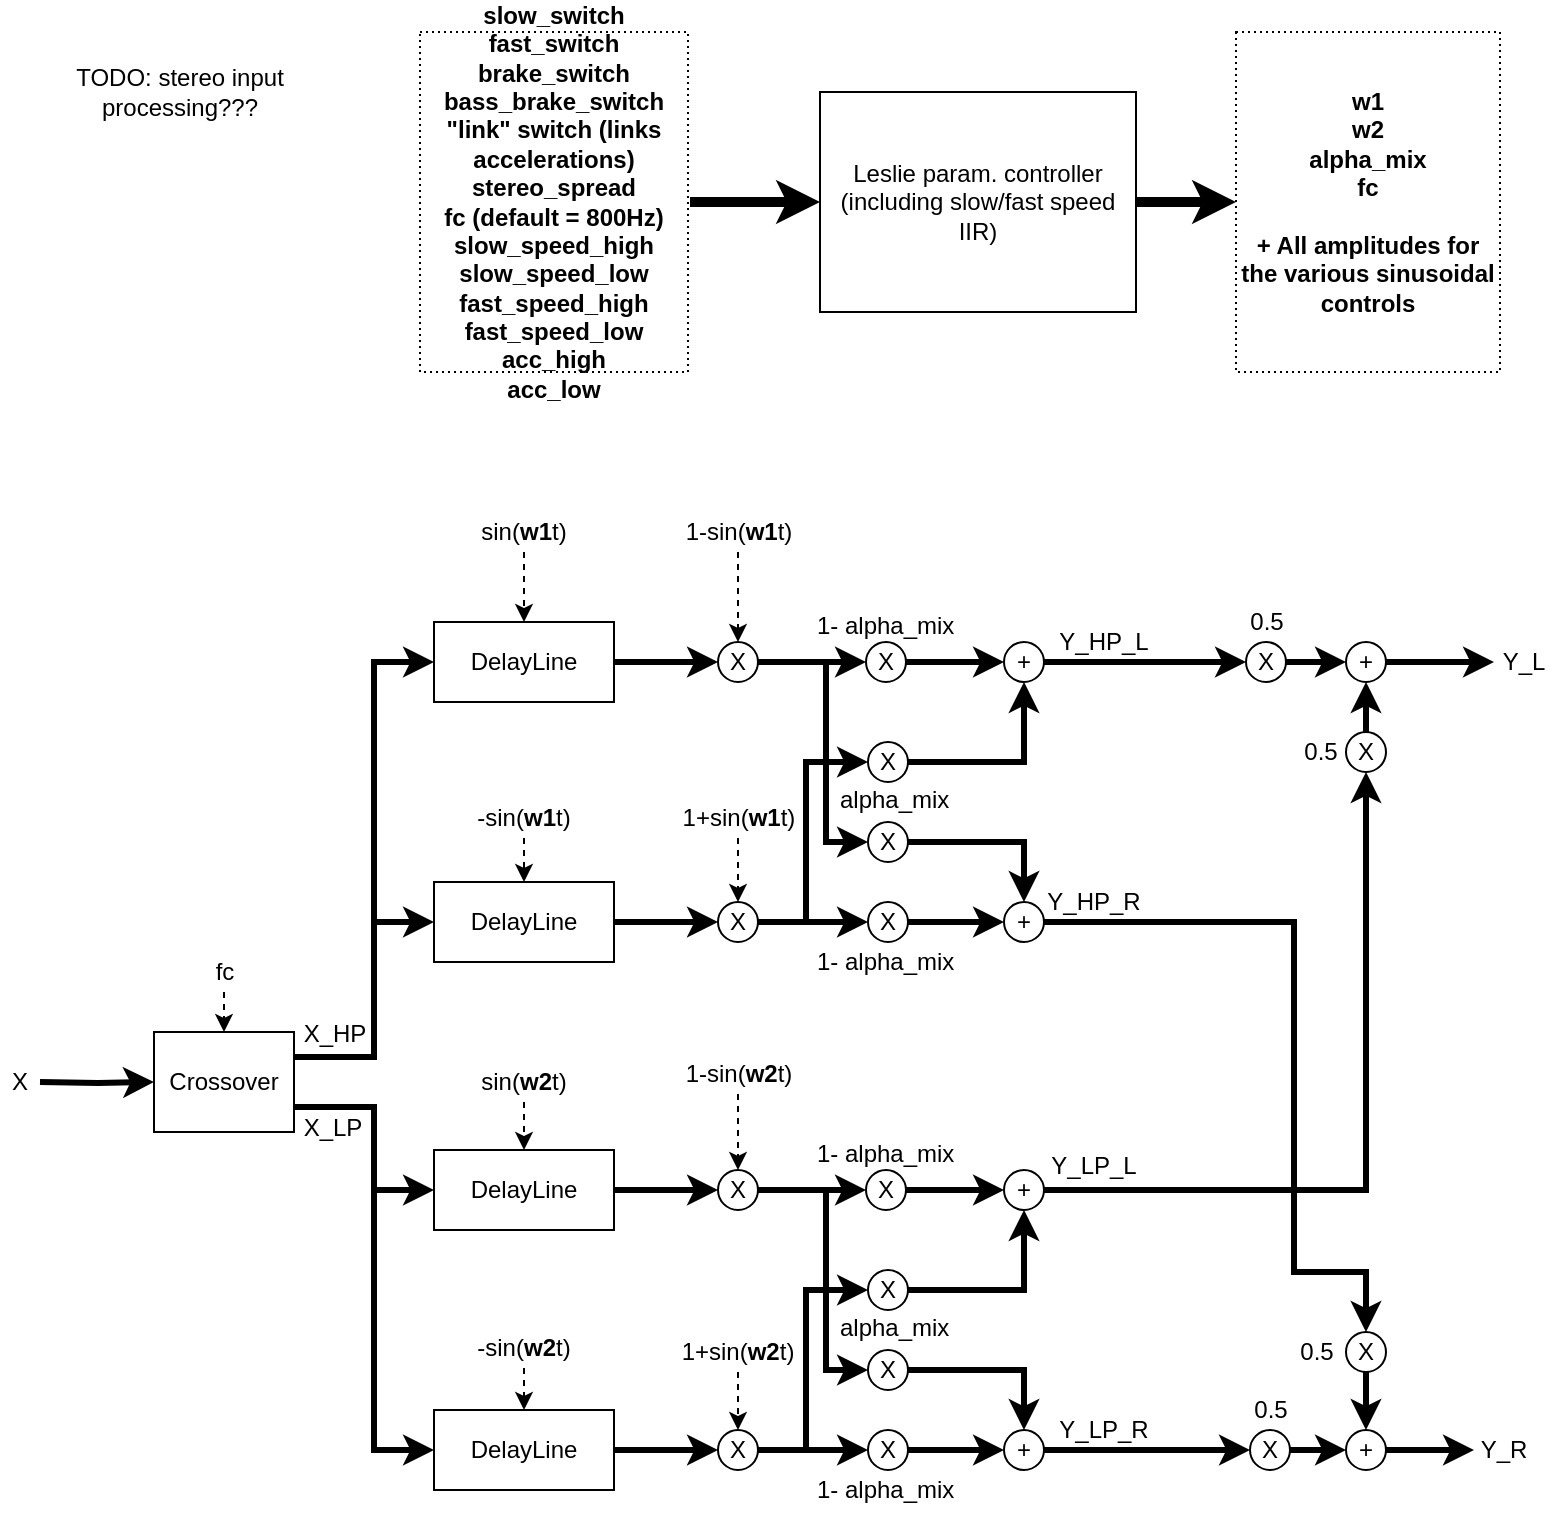 <mxfile version="13.0.7" type="device"><diagram id="2zSKkl_WBDVp07hG3CrG" name="Page-1"><mxGraphModel dx="530" dy="1716" grid="1" gridSize="10" guides="1" tooltips="1" connect="1" arrows="1" fold="1" page="1" pageScale="1" pageWidth="850" pageHeight="1100" math="0" shadow="0"><root><mxCell id="0"/><mxCell id="1" parent="0"/><mxCell id="Ck8v08H0bbpc_d7FTywQ-25" style="edgeStyle=orthogonalEdgeStyle;rounded=0;orthogonalLoop=1;jettySize=auto;html=1;exitX=1;exitY=0.5;exitDx=0;exitDy=0;startSize=2;strokeWidth=3;entryX=0.5;entryY=1;entryDx=0;entryDy=0;" parent="1" source="Ck8v08H0bbpc_d7FTywQ-4" target="Ck8v08H0bbpc_d7FTywQ-50" edge="1"><mxGeometry relative="1" as="geometry"><mxPoint x="423" y="315" as="targetPoint"/><Array as="points"><mxPoint x="413" y="325"/><mxPoint x="413" y="325"/></Array></mxGeometry></mxCell><mxCell id="Ck8v08H0bbpc_d7FTywQ-40" style="edgeStyle=orthogonalEdgeStyle;rounded=0;orthogonalLoop=1;jettySize=auto;html=1;exitX=1;exitY=0.5;exitDx=0;exitDy=0;entryX=0;entryY=0.5;entryDx=0;entryDy=0;startSize=2;strokeWidth=3;" parent="1" source="Ck8v08H0bbpc_d7FTywQ-4" target="Ck8v08H0bbpc_d7FTywQ-28" edge="1"><mxGeometry relative="1" as="geometry"><Array as="points"><mxPoint x="413" y="325"/><mxPoint x="413" y="415"/></Array></mxGeometry></mxCell><mxCell id="Ck8v08H0bbpc_d7FTywQ-4" value="X" style="ellipse;whiteSpace=wrap;html=1;aspect=fixed;" parent="1" vertex="1"><mxGeometry x="359" y="315" width="20" height="20" as="geometry"/></mxCell><mxCell id="Ck8v08H0bbpc_d7FTywQ-1" value="TODO: stereo input processing???" style="text;html=1;strokeColor=none;fillColor=none;align=center;verticalAlign=middle;whiteSpace=wrap;rounded=0;" parent="1" vertex="1"><mxGeometry y="30" width="180" height="20" as="geometry"/></mxCell><mxCell id="Ck8v08H0bbpc_d7FTywQ-21" style="edgeStyle=orthogonalEdgeStyle;rounded=0;orthogonalLoop=1;jettySize=auto;html=1;exitX=1;exitY=0.5;exitDx=0;exitDy=0;entryX=0;entryY=0.5;entryDx=0;entryDy=0;startSize=2;strokeWidth=3;" parent="1" source="Ck8v08H0bbpc_d7FTywQ-2" target="Ck8v08H0bbpc_d7FTywQ-4" edge="1"><mxGeometry relative="1" as="geometry"/></mxCell><mxCell id="Ck8v08H0bbpc_d7FTywQ-2" value="DelayLine" style="rounded=0;whiteSpace=wrap;html=1;" parent="1" vertex="1"><mxGeometry x="217" y="305" width="90" height="40" as="geometry"/></mxCell><mxCell id="Ck8v08H0bbpc_d7FTywQ-22" style="edgeStyle=orthogonalEdgeStyle;rounded=0;orthogonalLoop=1;jettySize=auto;html=1;exitX=1;exitY=0.5;exitDx=0;exitDy=0;entryX=0;entryY=0.5;entryDx=0;entryDy=0;startSize=2;strokeWidth=3;" parent="1" source="Ck8v08H0bbpc_d7FTywQ-3" target="Ck8v08H0bbpc_d7FTywQ-17" edge="1"><mxGeometry relative="1" as="geometry"/></mxCell><mxCell id="Ck8v08H0bbpc_d7FTywQ-3" value="DelayLine" style="rounded=0;whiteSpace=wrap;html=1;" parent="1" vertex="1"><mxGeometry x="217" y="435" width="90" height="40" as="geometry"/></mxCell><mxCell id="Ck8v08H0bbpc_d7FTywQ-26" style="edgeStyle=orthogonalEdgeStyle;rounded=0;orthogonalLoop=1;jettySize=auto;html=1;exitX=1;exitY=0.5;exitDx=0;exitDy=0;entryX=0.5;entryY=1;entryDx=0;entryDy=0;startSize=2;strokeWidth=3;" parent="1" source="Ck8v08H0bbpc_d7FTywQ-17" target="Ck8v08H0bbpc_d7FTywQ-45" edge="1"><mxGeometry relative="1" as="geometry"/></mxCell><mxCell id="Ck8v08H0bbpc_d7FTywQ-41" style="edgeStyle=orthogonalEdgeStyle;rounded=0;orthogonalLoop=1;jettySize=auto;html=1;exitX=1;exitY=0.5;exitDx=0;exitDy=0;entryX=0;entryY=0.5;entryDx=0;entryDy=0;startSize=2;strokeWidth=3;" parent="1" source="Ck8v08H0bbpc_d7FTywQ-17" target="Ck8v08H0bbpc_d7FTywQ-27" edge="1"><mxGeometry relative="1" as="geometry"><Array as="points"><mxPoint x="403" y="455"/><mxPoint x="403" y="375"/></Array></mxGeometry></mxCell><mxCell id="Ck8v08H0bbpc_d7FTywQ-17" value="X" style="ellipse;whiteSpace=wrap;html=1;aspect=fixed;" parent="1" vertex="1"><mxGeometry x="359" y="445" width="20" height="20" as="geometry"/></mxCell><mxCell id="Ck8v08H0bbpc_d7FTywQ-54" style="edgeStyle=orthogonalEdgeStyle;rounded=0;orthogonalLoop=1;jettySize=auto;html=1;exitX=1;exitY=0.5;exitDx=0;exitDy=0;startSize=2;strokeWidth=3;entryX=0;entryY=0.5;entryDx=0;entryDy=0;" parent="1" source="Ck8v08H0bbpc_d7FTywQ-105" target="Ck8v08H0bbpc_d7FTywQ-96" edge="1"><mxGeometry relative="1" as="geometry"><mxPoint x="539" y="325" as="targetPoint"/></mxGeometry></mxCell><mxCell id="Ck8v08H0bbpc_d7FTywQ-23" value="+" style="ellipse;whiteSpace=wrap;html=1;aspect=fixed;" parent="1" vertex="1"><mxGeometry x="502" y="315" width="20" height="20" as="geometry"/></mxCell><mxCell id="Ck8v08H0bbpc_d7FTywQ-24" value="+" style="ellipse;whiteSpace=wrap;html=1;aspect=fixed;" parent="1" vertex="1"><mxGeometry x="502" y="445" width="20" height="20" as="geometry"/></mxCell><mxCell id="Ck8v08H0bbpc_d7FTywQ-42" style="edgeStyle=orthogonalEdgeStyle;rounded=0;orthogonalLoop=1;jettySize=auto;html=1;exitX=1;exitY=0.5;exitDx=0;exitDy=0;entryX=0.5;entryY=1;entryDx=0;entryDy=0;startSize=2;strokeWidth=3;" parent="1" source="Ck8v08H0bbpc_d7FTywQ-27" target="Ck8v08H0bbpc_d7FTywQ-23" edge="1"><mxGeometry relative="1" as="geometry"/></mxCell><mxCell id="Ck8v08H0bbpc_d7FTywQ-27" value="X" style="ellipse;whiteSpace=wrap;html=1;aspect=fixed;" parent="1" vertex="1"><mxGeometry x="434" y="365" width="20" height="20" as="geometry"/></mxCell><mxCell id="Ck8v08H0bbpc_d7FTywQ-43" style="edgeStyle=orthogonalEdgeStyle;rounded=0;orthogonalLoop=1;jettySize=auto;html=1;exitX=1;exitY=0.5;exitDx=0;exitDy=0;entryX=0.5;entryY=0;entryDx=0;entryDy=0;startSize=2;strokeWidth=3;" parent="1" source="Ck8v08H0bbpc_d7FTywQ-28" target="Ck8v08H0bbpc_d7FTywQ-24" edge="1"><mxGeometry relative="1" as="geometry"/></mxCell><mxCell id="Ck8v08H0bbpc_d7FTywQ-28" value="X" style="ellipse;whiteSpace=wrap;html=1;aspect=fixed;" parent="1" vertex="1"><mxGeometry x="434" y="405" width="20" height="20" as="geometry"/></mxCell><mxCell id="Ck8v08H0bbpc_d7FTywQ-29" value="alpha_mix&amp;nbsp;" style="text;html=1;strokeColor=none;fillColor=none;align=center;verticalAlign=middle;whiteSpace=wrap;rounded=0;" parent="1" vertex="1"><mxGeometry x="429" y="384" width="40" height="20" as="geometry"/></mxCell><mxCell id="Ck8v08H0bbpc_d7FTywQ-44" style="edgeStyle=orthogonalEdgeStyle;rounded=0;orthogonalLoop=1;jettySize=auto;html=1;exitX=0.5;exitY=1;exitDx=0;exitDy=0;startSize=2;strokeWidth=3;" parent="1" source="Ck8v08H0bbpc_d7FTywQ-29" target="Ck8v08H0bbpc_d7FTywQ-29" edge="1"><mxGeometry relative="1" as="geometry"/></mxCell><mxCell id="Ck8v08H0bbpc_d7FTywQ-47" style="edgeStyle=orthogonalEdgeStyle;rounded=0;orthogonalLoop=1;jettySize=auto;html=1;exitX=0.5;exitY=0;exitDx=0;exitDy=0;entryX=0;entryY=0.5;entryDx=0;entryDy=0;startSize=2;strokeWidth=3;" parent="1" source="Ck8v08H0bbpc_d7FTywQ-45" target="Ck8v08H0bbpc_d7FTywQ-24" edge="1"><mxGeometry relative="1" as="geometry"/></mxCell><mxCell id="Ck8v08H0bbpc_d7FTywQ-45" value="X" style="ellipse;whiteSpace=wrap;html=1;aspect=fixed;direction=south;" parent="1" vertex="1"><mxGeometry x="434" y="445" width="20" height="20" as="geometry"/></mxCell><mxCell id="Ck8v08H0bbpc_d7FTywQ-48" value="1- alpha_mix&amp;nbsp;" style="text;html=1;strokeColor=none;fillColor=none;align=center;verticalAlign=middle;whiteSpace=wrap;rounded=0;" parent="1" vertex="1"><mxGeometry x="394.5" y="460" width="99" height="30" as="geometry"/></mxCell><mxCell id="Ck8v08H0bbpc_d7FTywQ-51" style="edgeStyle=orthogonalEdgeStyle;rounded=0;orthogonalLoop=1;jettySize=auto;html=1;exitX=0.5;exitY=0;exitDx=0;exitDy=0;entryX=0;entryY=0.5;entryDx=0;entryDy=0;startSize=2;strokeWidth=3;" parent="1" source="Ck8v08H0bbpc_d7FTywQ-50" target="Ck8v08H0bbpc_d7FTywQ-23" edge="1"><mxGeometry relative="1" as="geometry"/></mxCell><mxCell id="Ck8v08H0bbpc_d7FTywQ-50" value="X" style="ellipse;whiteSpace=wrap;html=1;aspect=fixed;direction=south;" parent="1" vertex="1"><mxGeometry x="433" y="315" width="20" height="20" as="geometry"/></mxCell><mxCell id="Ck8v08H0bbpc_d7FTywQ-52" value="1- alpha_mix&amp;nbsp;" style="text;html=1;strokeColor=none;fillColor=none;align=center;verticalAlign=middle;whiteSpace=wrap;rounded=0;" parent="1" vertex="1"><mxGeometry x="394.5" y="292" width="99" height="30" as="geometry"/></mxCell><mxCell id="Ck8v08H0bbpc_d7FTywQ-95" style="edgeStyle=orthogonalEdgeStyle;rounded=0;orthogonalLoop=1;jettySize=auto;html=1;exitX=1;exitY=0.5;exitDx=0;exitDy=0;entryX=0;entryY=0.5;entryDx=0;entryDy=0;startSize=2;strokeWidth=3;" parent="1" target="Ck8v08H0bbpc_d7FTywQ-58" edge="1"><mxGeometry relative="1" as="geometry"><mxPoint x="20" y="535" as="sourcePoint"/></mxGeometry></mxCell><mxCell id="Ck8v08H0bbpc_d7FTywQ-57" value="X" style="text;html=1;strokeColor=none;fillColor=none;align=center;verticalAlign=middle;whiteSpace=wrap;rounded=0;" parent="1" vertex="1"><mxGeometry y="525" width="20" height="20" as="geometry"/></mxCell><mxCell id="Ck8v08H0bbpc_d7FTywQ-59" style="edgeStyle=orthogonalEdgeStyle;rounded=0;orthogonalLoop=1;jettySize=auto;html=1;exitX=1;exitY=0.25;exitDx=0;exitDy=0;entryX=0;entryY=0.5;entryDx=0;entryDy=0;startSize=2;strokeWidth=3;" parent="1" source="Ck8v08H0bbpc_d7FTywQ-58" target="Ck8v08H0bbpc_d7FTywQ-2" edge="1"><mxGeometry relative="1" as="geometry"><Array as="points"><mxPoint x="187" y="523"/><mxPoint x="187" y="325"/></Array></mxGeometry></mxCell><mxCell id="Ck8v08H0bbpc_d7FTywQ-60" style="edgeStyle=orthogonalEdgeStyle;rounded=0;orthogonalLoop=1;jettySize=auto;html=1;exitX=1;exitY=0.25;exitDx=0;exitDy=0;entryX=0;entryY=0.5;entryDx=0;entryDy=0;startSize=2;strokeWidth=3;" parent="1" source="Ck8v08H0bbpc_d7FTywQ-58" target="Ck8v08H0bbpc_d7FTywQ-3" edge="1"><mxGeometry relative="1" as="geometry"><Array as="points"><mxPoint x="187" y="523"/><mxPoint x="187" y="455"/></Array></mxGeometry></mxCell><mxCell id="Ck8v08H0bbpc_d7FTywQ-90" style="edgeStyle=orthogonalEdgeStyle;rounded=0;orthogonalLoop=1;jettySize=auto;html=1;exitX=1;exitY=0.75;exitDx=0;exitDy=0;entryX=0;entryY=0.5;entryDx=0;entryDy=0;startSize=2;strokeWidth=3;" parent="1" source="Ck8v08H0bbpc_d7FTywQ-58" target="Ck8v08H0bbpc_d7FTywQ-66" edge="1"><mxGeometry relative="1" as="geometry"><Array as="points"><mxPoint x="187" y="548"/><mxPoint x="187" y="589"/></Array></mxGeometry></mxCell><mxCell id="Ck8v08H0bbpc_d7FTywQ-91" style="edgeStyle=orthogonalEdgeStyle;rounded=0;orthogonalLoop=1;jettySize=auto;html=1;exitX=1;exitY=0.75;exitDx=0;exitDy=0;entryX=0;entryY=0.5;entryDx=0;entryDy=0;startSize=2;strokeWidth=3;" parent="1" source="Ck8v08H0bbpc_d7FTywQ-58" target="Ck8v08H0bbpc_d7FTywQ-68" edge="1"><mxGeometry relative="1" as="geometry"><Array as="points"><mxPoint x="187" y="548"/><mxPoint x="187" y="719"/></Array></mxGeometry></mxCell><mxCell id="Ck8v08H0bbpc_d7FTywQ-58" value="Crossover" style="rounded=0;whiteSpace=wrap;html=1;" parent="1" vertex="1"><mxGeometry x="77" y="510" width="70" height="50" as="geometry"/></mxCell><mxCell id="Ck8v08H0bbpc_d7FTywQ-61" value="X_HP" style="text;html=1;align=center;verticalAlign=middle;resizable=0;points=[];autosize=1;" parent="1" vertex="1"><mxGeometry x="142" y="501" width="50" height="20" as="geometry"/></mxCell><mxCell id="Ck8v08H0bbpc_d7FTywQ-62" style="edgeStyle=orthogonalEdgeStyle;rounded=0;orthogonalLoop=1;jettySize=auto;html=1;exitX=1;exitY=0.5;exitDx=0;exitDy=0;startSize=2;strokeWidth=3;entryX=0.5;entryY=1;entryDx=0;entryDy=0;" parent="1" source="Ck8v08H0bbpc_d7FTywQ-64" target="Ck8v08H0bbpc_d7FTywQ-86" edge="1"><mxGeometry relative="1" as="geometry"><mxPoint x="423" y="579" as="targetPoint"/><Array as="points"><mxPoint x="413" y="589"/><mxPoint x="413" y="589"/></Array></mxGeometry></mxCell><mxCell id="Ck8v08H0bbpc_d7FTywQ-63" style="edgeStyle=orthogonalEdgeStyle;rounded=0;orthogonalLoop=1;jettySize=auto;html=1;exitX=1;exitY=0.5;exitDx=0;exitDy=0;entryX=0;entryY=0.5;entryDx=0;entryDy=0;startSize=2;strokeWidth=3;" parent="1" source="Ck8v08H0bbpc_d7FTywQ-64" target="Ck8v08H0bbpc_d7FTywQ-79" edge="1"><mxGeometry relative="1" as="geometry"><Array as="points"><mxPoint x="413" y="589"/><mxPoint x="413" y="679"/></Array></mxGeometry></mxCell><mxCell id="Ck8v08H0bbpc_d7FTywQ-64" value="X" style="ellipse;whiteSpace=wrap;html=1;aspect=fixed;" parent="1" vertex="1"><mxGeometry x="359" y="579" width="20" height="20" as="geometry"/></mxCell><mxCell id="Ck8v08H0bbpc_d7FTywQ-65" style="edgeStyle=orthogonalEdgeStyle;rounded=0;orthogonalLoop=1;jettySize=auto;html=1;exitX=1;exitY=0.5;exitDx=0;exitDy=0;entryX=0;entryY=0.5;entryDx=0;entryDy=0;startSize=2;strokeWidth=3;" parent="1" source="Ck8v08H0bbpc_d7FTywQ-66" target="Ck8v08H0bbpc_d7FTywQ-64" edge="1"><mxGeometry relative="1" as="geometry"/></mxCell><mxCell id="Ck8v08H0bbpc_d7FTywQ-66" value="DelayLine" style="rounded=0;whiteSpace=wrap;html=1;" parent="1" vertex="1"><mxGeometry x="217" y="569" width="90" height="40" as="geometry"/></mxCell><mxCell id="Ck8v08H0bbpc_d7FTywQ-67" style="edgeStyle=orthogonalEdgeStyle;rounded=0;orthogonalLoop=1;jettySize=auto;html=1;exitX=1;exitY=0.5;exitDx=0;exitDy=0;entryX=0;entryY=0.5;entryDx=0;entryDy=0;startSize=2;strokeWidth=3;" parent="1" source="Ck8v08H0bbpc_d7FTywQ-68" target="Ck8v08H0bbpc_d7FTywQ-71" edge="1"><mxGeometry relative="1" as="geometry"/></mxCell><mxCell id="Ck8v08H0bbpc_d7FTywQ-68" value="DelayLine" style="rounded=0;whiteSpace=wrap;html=1;" parent="1" vertex="1"><mxGeometry x="217" y="699" width="90" height="40" as="geometry"/></mxCell><mxCell id="Ck8v08H0bbpc_d7FTywQ-69" style="edgeStyle=orthogonalEdgeStyle;rounded=0;orthogonalLoop=1;jettySize=auto;html=1;exitX=1;exitY=0.5;exitDx=0;exitDy=0;entryX=0.5;entryY=1;entryDx=0;entryDy=0;startSize=2;strokeWidth=3;" parent="1" source="Ck8v08H0bbpc_d7FTywQ-71" target="Ck8v08H0bbpc_d7FTywQ-83" edge="1"><mxGeometry relative="1" as="geometry"/></mxCell><mxCell id="Ck8v08H0bbpc_d7FTywQ-70" style="edgeStyle=orthogonalEdgeStyle;rounded=0;orthogonalLoop=1;jettySize=auto;html=1;exitX=1;exitY=0.5;exitDx=0;exitDy=0;entryX=0;entryY=0.5;entryDx=0;entryDy=0;startSize=2;strokeWidth=3;" parent="1" source="Ck8v08H0bbpc_d7FTywQ-71" target="Ck8v08H0bbpc_d7FTywQ-77" edge="1"><mxGeometry relative="1" as="geometry"><Array as="points"><mxPoint x="403" y="719"/><mxPoint x="403" y="639"/></Array></mxGeometry></mxCell><mxCell id="Ck8v08H0bbpc_d7FTywQ-71" value="X" style="ellipse;whiteSpace=wrap;html=1;aspect=fixed;" parent="1" vertex="1"><mxGeometry x="359" y="709" width="20" height="20" as="geometry"/></mxCell><mxCell id="Ck8v08H0bbpc_d7FTywQ-99" style="edgeStyle=orthogonalEdgeStyle;rounded=0;orthogonalLoop=1;jettySize=auto;html=1;exitX=0.5;exitY=0;exitDx=0;exitDy=0;entryX=0.5;entryY=1;entryDx=0;entryDy=0;startSize=2;strokeWidth=3;" parent="1" source="Ck8v08H0bbpc_d7FTywQ-107" target="Ck8v08H0bbpc_d7FTywQ-96" edge="1"><mxGeometry relative="1" as="geometry"><Array as="points"/></mxGeometry></mxCell><mxCell id="Ck8v08H0bbpc_d7FTywQ-73" value="+" style="ellipse;whiteSpace=wrap;html=1;aspect=fixed;" parent="1" vertex="1"><mxGeometry x="502" y="579" width="20" height="20" as="geometry"/></mxCell><mxCell id="Ck8v08H0bbpc_d7FTywQ-98" style="edgeStyle=orthogonalEdgeStyle;rounded=0;orthogonalLoop=1;jettySize=auto;html=1;exitX=1;exitY=0.5;exitDx=0;exitDy=0;entryX=0;entryY=0.5;entryDx=0;entryDy=0;startSize=2;strokeWidth=3;" parent="1" source="Ck8v08H0bbpc_d7FTywQ-118" target="Ck8v08H0bbpc_d7FTywQ-97" edge="1"><mxGeometry relative="1" as="geometry"/></mxCell><mxCell id="Ck8v08H0bbpc_d7FTywQ-75" value="+" style="ellipse;whiteSpace=wrap;html=1;aspect=fixed;" parent="1" vertex="1"><mxGeometry x="502" y="709" width="20" height="20" as="geometry"/></mxCell><mxCell id="Ck8v08H0bbpc_d7FTywQ-76" style="edgeStyle=orthogonalEdgeStyle;rounded=0;orthogonalLoop=1;jettySize=auto;html=1;exitX=1;exitY=0.5;exitDx=0;exitDy=0;entryX=0.5;entryY=1;entryDx=0;entryDy=0;startSize=2;strokeWidth=3;" parent="1" source="Ck8v08H0bbpc_d7FTywQ-77" target="Ck8v08H0bbpc_d7FTywQ-73" edge="1"><mxGeometry relative="1" as="geometry"/></mxCell><mxCell id="Ck8v08H0bbpc_d7FTywQ-77" value="X" style="ellipse;whiteSpace=wrap;html=1;aspect=fixed;" parent="1" vertex="1"><mxGeometry x="434" y="629" width="20" height="20" as="geometry"/></mxCell><mxCell id="Ck8v08H0bbpc_d7FTywQ-78" style="edgeStyle=orthogonalEdgeStyle;rounded=0;orthogonalLoop=1;jettySize=auto;html=1;exitX=1;exitY=0.5;exitDx=0;exitDy=0;entryX=0.5;entryY=0;entryDx=0;entryDy=0;startSize=2;strokeWidth=3;" parent="1" source="Ck8v08H0bbpc_d7FTywQ-79" target="Ck8v08H0bbpc_d7FTywQ-75" edge="1"><mxGeometry relative="1" as="geometry"/></mxCell><mxCell id="Ck8v08H0bbpc_d7FTywQ-79" value="X" style="ellipse;whiteSpace=wrap;html=1;aspect=fixed;" parent="1" vertex="1"><mxGeometry x="434" y="669" width="20" height="20" as="geometry"/></mxCell><mxCell id="Ck8v08H0bbpc_d7FTywQ-80" value="alpha_mix&amp;nbsp;" style="text;html=1;strokeColor=none;fillColor=none;align=center;verticalAlign=middle;whiteSpace=wrap;rounded=0;" parent="1" vertex="1"><mxGeometry x="429" y="648" width="40" height="20" as="geometry"/></mxCell><mxCell id="Ck8v08H0bbpc_d7FTywQ-81" style="edgeStyle=orthogonalEdgeStyle;rounded=0;orthogonalLoop=1;jettySize=auto;html=1;exitX=0.5;exitY=1;exitDx=0;exitDy=0;startSize=2;strokeWidth=3;" parent="1" source="Ck8v08H0bbpc_d7FTywQ-80" target="Ck8v08H0bbpc_d7FTywQ-80" edge="1"><mxGeometry relative="1" as="geometry"/></mxCell><mxCell id="Ck8v08H0bbpc_d7FTywQ-82" style="edgeStyle=orthogonalEdgeStyle;rounded=0;orthogonalLoop=1;jettySize=auto;html=1;exitX=0.5;exitY=0;exitDx=0;exitDy=0;entryX=0;entryY=0.5;entryDx=0;entryDy=0;startSize=2;strokeWidth=3;" parent="1" source="Ck8v08H0bbpc_d7FTywQ-83" target="Ck8v08H0bbpc_d7FTywQ-75" edge="1"><mxGeometry relative="1" as="geometry"/></mxCell><mxCell id="Ck8v08H0bbpc_d7FTywQ-83" value="X" style="ellipse;whiteSpace=wrap;html=1;aspect=fixed;direction=south;" parent="1" vertex="1"><mxGeometry x="434" y="709" width="20" height="20" as="geometry"/></mxCell><mxCell id="Ck8v08H0bbpc_d7FTywQ-84" value="1- alpha_mix&amp;nbsp;" style="text;html=1;strokeColor=none;fillColor=none;align=center;verticalAlign=middle;whiteSpace=wrap;rounded=0;" parent="1" vertex="1"><mxGeometry x="394.5" y="724" width="99" height="30" as="geometry"/></mxCell><mxCell id="Ck8v08H0bbpc_d7FTywQ-85" style="edgeStyle=orthogonalEdgeStyle;rounded=0;orthogonalLoop=1;jettySize=auto;html=1;exitX=0.5;exitY=0;exitDx=0;exitDy=0;entryX=0;entryY=0.5;entryDx=0;entryDy=0;startSize=2;strokeWidth=3;" parent="1" source="Ck8v08H0bbpc_d7FTywQ-86" target="Ck8v08H0bbpc_d7FTywQ-73" edge="1"><mxGeometry relative="1" as="geometry"/></mxCell><mxCell id="Ck8v08H0bbpc_d7FTywQ-86" value="X" style="ellipse;whiteSpace=wrap;html=1;aspect=fixed;direction=south;" parent="1" vertex="1"><mxGeometry x="433" y="579" width="20" height="20" as="geometry"/></mxCell><mxCell id="Ck8v08H0bbpc_d7FTywQ-87" value="1- alpha_mix&amp;nbsp;" style="text;html=1;strokeColor=none;fillColor=none;align=center;verticalAlign=middle;whiteSpace=wrap;rounded=0;" parent="1" vertex="1"><mxGeometry x="394.5" y="556" width="99" height="30" as="geometry"/></mxCell><mxCell id="Ck8v08H0bbpc_d7FTywQ-92" value="X_LP" style="text;html=1;align=center;verticalAlign=middle;resizable=0;points=[];autosize=1;" parent="1" vertex="1"><mxGeometry x="146" y="548" width="40" height="20" as="geometry"/></mxCell><mxCell id="Ck8v08H0bbpc_d7FTywQ-122" style="edgeStyle=orthogonalEdgeStyle;rounded=0;orthogonalLoop=1;jettySize=auto;html=1;exitX=1;exitY=0.5;exitDx=0;exitDy=0;entryX=0;entryY=0.5;entryDx=0;entryDy=0;startSize=2;strokeWidth=3;" parent="1" source="Ck8v08H0bbpc_d7FTywQ-96" target="Ck8v08H0bbpc_d7FTywQ-121" edge="1"><mxGeometry relative="1" as="geometry"/></mxCell><mxCell id="Ck8v08H0bbpc_d7FTywQ-96" value="+" style="ellipse;whiteSpace=wrap;html=1;aspect=fixed;" parent="1" vertex="1"><mxGeometry x="673" y="315" width="20" height="20" as="geometry"/></mxCell><mxCell id="Ck8v08H0bbpc_d7FTywQ-124" style="edgeStyle=orthogonalEdgeStyle;rounded=0;orthogonalLoop=1;jettySize=auto;html=1;exitX=1;exitY=0.5;exitDx=0;exitDy=0;entryX=0;entryY=0.5;entryDx=0;entryDy=0;startSize=2;strokeWidth=3;" parent="1" source="Ck8v08H0bbpc_d7FTywQ-97" target="Ck8v08H0bbpc_d7FTywQ-123" edge="1"><mxGeometry relative="1" as="geometry"/></mxCell><mxCell id="Ck8v08H0bbpc_d7FTywQ-97" value="+" style="ellipse;whiteSpace=wrap;html=1;aspect=fixed;" parent="1" vertex="1"><mxGeometry x="673" y="709" width="20" height="20" as="geometry"/></mxCell><mxCell id="Ck8v08H0bbpc_d7FTywQ-100" value="Y_HP_L" style="text;html=1;strokeColor=none;fillColor=none;align=center;verticalAlign=middle;whiteSpace=wrap;rounded=0;" parent="1" vertex="1"><mxGeometry x="522" y="300" width="60" height="30" as="geometry"/></mxCell><mxCell id="Ck8v08H0bbpc_d7FTywQ-101" value="Y_HP_R" style="text;html=1;strokeColor=none;fillColor=none;align=center;verticalAlign=middle;whiteSpace=wrap;rounded=0;" parent="1" vertex="1"><mxGeometry x="517" y="430" width="60" height="30" as="geometry"/></mxCell><mxCell id="Ck8v08H0bbpc_d7FTywQ-102" value="Y_LP_L" style="text;html=1;strokeColor=none;fillColor=none;align=center;verticalAlign=middle;whiteSpace=wrap;rounded=0;" parent="1" vertex="1"><mxGeometry x="517" y="562" width="60" height="30" as="geometry"/></mxCell><mxCell id="Ck8v08H0bbpc_d7FTywQ-103" value="Y_LP_R" style="text;html=1;strokeColor=none;fillColor=none;align=center;verticalAlign=middle;whiteSpace=wrap;rounded=0;" parent="1" vertex="1"><mxGeometry x="522" y="694" width="60" height="30" as="geometry"/></mxCell><mxCell id="Ck8v08H0bbpc_d7FTywQ-105" value="X" style="ellipse;whiteSpace=wrap;html=1;aspect=fixed;" parent="1" vertex="1"><mxGeometry x="623" y="315" width="20" height="20" as="geometry"/></mxCell><mxCell id="Ck8v08H0bbpc_d7FTywQ-106" style="edgeStyle=orthogonalEdgeStyle;rounded=0;orthogonalLoop=1;jettySize=auto;html=1;exitX=1;exitY=0.5;exitDx=0;exitDy=0;startSize=2;strokeWidth=3;entryX=0;entryY=0.5;entryDx=0;entryDy=0;" parent="1" source="Ck8v08H0bbpc_d7FTywQ-23" target="Ck8v08H0bbpc_d7FTywQ-105" edge="1"><mxGeometry relative="1" as="geometry"><mxPoint x="522" y="325" as="sourcePoint"/><mxPoint x="707" y="325" as="targetPoint"/></mxGeometry></mxCell><mxCell id="Ck8v08H0bbpc_d7FTywQ-107" value="X" style="ellipse;whiteSpace=wrap;html=1;aspect=fixed;" parent="1" vertex="1"><mxGeometry x="673" y="360" width="20" height="20" as="geometry"/></mxCell><mxCell id="Ck8v08H0bbpc_d7FTywQ-109" style="edgeStyle=orthogonalEdgeStyle;rounded=0;orthogonalLoop=1;jettySize=auto;html=1;exitX=1;exitY=0.5;exitDx=0;exitDy=0;entryX=0.5;entryY=1;entryDx=0;entryDy=0;startSize=2;strokeWidth=3;" parent="1" source="Ck8v08H0bbpc_d7FTywQ-73" target="Ck8v08H0bbpc_d7FTywQ-107" edge="1"><mxGeometry relative="1" as="geometry"><mxPoint x="522" y="589" as="sourcePoint"/><mxPoint x="717" y="335" as="targetPoint"/></mxGeometry></mxCell><mxCell id="Ck8v08H0bbpc_d7FTywQ-111" value="0.5" style="text;html=1;align=center;verticalAlign=middle;resizable=0;points=[];autosize=1;" parent="1" vertex="1"><mxGeometry x="618" y="295" width="30" height="20" as="geometry"/></mxCell><mxCell id="Ck8v08H0bbpc_d7FTywQ-112" value="0.5" style="text;html=1;align=center;verticalAlign=middle;resizable=0;points=[];autosize=1;" parent="1" vertex="1"><mxGeometry x="645" y="360" width="30" height="20" as="geometry"/></mxCell><mxCell id="Ck8v08H0bbpc_d7FTywQ-116" style="edgeStyle=orthogonalEdgeStyle;rounded=0;orthogonalLoop=1;jettySize=auto;html=1;exitX=0.5;exitY=1;exitDx=0;exitDy=0;entryX=0.5;entryY=0;entryDx=0;entryDy=0;startSize=2;strokeWidth=3;" parent="1" source="Ck8v08H0bbpc_d7FTywQ-113" target="Ck8v08H0bbpc_d7FTywQ-97" edge="1"><mxGeometry relative="1" as="geometry"/></mxCell><mxCell id="Ck8v08H0bbpc_d7FTywQ-113" value="X" style="ellipse;whiteSpace=wrap;html=1;aspect=fixed;" parent="1" vertex="1"><mxGeometry x="673" y="660" width="20" height="20" as="geometry"/></mxCell><mxCell id="Ck8v08H0bbpc_d7FTywQ-115" style="edgeStyle=orthogonalEdgeStyle;rounded=0;orthogonalLoop=1;jettySize=auto;html=1;exitX=1;exitY=0.5;exitDx=0;exitDy=0;entryX=0.5;entryY=0;entryDx=0;entryDy=0;startSize=2;strokeWidth=3;" parent="1" source="Ck8v08H0bbpc_d7FTywQ-24" target="Ck8v08H0bbpc_d7FTywQ-113" edge="1"><mxGeometry relative="1" as="geometry"><mxPoint x="522" y="455" as="sourcePoint"/><mxPoint x="717" y="709" as="targetPoint"/><Array as="points"><mxPoint x="647" y="455"/><mxPoint x="647" y="630"/><mxPoint x="683" y="630"/></Array></mxGeometry></mxCell><mxCell id="Ck8v08H0bbpc_d7FTywQ-117" value="0.5" style="text;html=1;align=center;verticalAlign=middle;resizable=0;points=[];autosize=1;" parent="1" vertex="1"><mxGeometry x="643" y="660" width="30" height="20" as="geometry"/></mxCell><mxCell id="Ck8v08H0bbpc_d7FTywQ-118" value="X" style="ellipse;whiteSpace=wrap;html=1;aspect=fixed;" parent="1" vertex="1"><mxGeometry x="625" y="709" width="20" height="20" as="geometry"/></mxCell><mxCell id="Ck8v08H0bbpc_d7FTywQ-119" style="edgeStyle=orthogonalEdgeStyle;rounded=0;orthogonalLoop=1;jettySize=auto;html=1;exitX=1;exitY=0.5;exitDx=0;exitDy=0;entryX=0;entryY=0.5;entryDx=0;entryDy=0;startSize=2;strokeWidth=3;" parent="1" source="Ck8v08H0bbpc_d7FTywQ-75" target="Ck8v08H0bbpc_d7FTywQ-118" edge="1"><mxGeometry relative="1" as="geometry"><mxPoint x="522" y="719" as="sourcePoint"/><mxPoint x="707" y="719" as="targetPoint"/></mxGeometry></mxCell><mxCell id="Ck8v08H0bbpc_d7FTywQ-120" value="0.5" style="text;html=1;align=center;verticalAlign=middle;resizable=0;points=[];autosize=1;" parent="1" vertex="1"><mxGeometry x="620" y="689" width="30" height="20" as="geometry"/></mxCell><mxCell id="Ck8v08H0bbpc_d7FTywQ-121" value="Y_L" style="text;html=1;strokeColor=none;fillColor=none;align=center;verticalAlign=middle;whiteSpace=wrap;rounded=0;" parent="1" vertex="1"><mxGeometry x="747" y="310" width="30" height="30" as="geometry"/></mxCell><mxCell id="Ck8v08H0bbpc_d7FTywQ-123" value="Y_R" style="text;html=1;strokeColor=none;fillColor=none;align=center;verticalAlign=middle;whiteSpace=wrap;rounded=0;" parent="1" vertex="1"><mxGeometry x="737" y="704" width="30" height="30" as="geometry"/></mxCell><mxCell id="Ck8v08H0bbpc_d7FTywQ-129" style="edgeStyle=orthogonalEdgeStyle;rounded=0;orthogonalLoop=1;jettySize=auto;html=1;exitX=0.5;exitY=1;exitDx=0;exitDy=0;entryX=0.5;entryY=0;entryDx=0;entryDy=0;startSize=2;strokeWidth=1;dashed=1;" parent="1" source="Ck8v08H0bbpc_d7FTywQ-128" target="Ck8v08H0bbpc_d7FTywQ-2" edge="1"><mxGeometry relative="1" as="geometry"/></mxCell><mxCell id="Ck8v08H0bbpc_d7FTywQ-128" value="sin(&lt;b&gt;w1&lt;/b&gt;t)" style="text;html=1;strokeColor=none;fillColor=none;align=center;verticalAlign=middle;whiteSpace=wrap;rounded=0;" parent="1" vertex="1"><mxGeometry x="237" y="250" width="50" height="20" as="geometry"/></mxCell><mxCell id="Ck8v08H0bbpc_d7FTywQ-131" style="edgeStyle=orthogonalEdgeStyle;rounded=0;orthogonalLoop=1;jettySize=auto;html=1;exitX=0.5;exitY=1;exitDx=0;exitDy=0;entryX=0.5;entryY=0;entryDx=0;entryDy=0;dashed=1;startSize=2;strokeWidth=1;" parent="1" source="Ck8v08H0bbpc_d7FTywQ-130" target="Ck8v08H0bbpc_d7FTywQ-4" edge="1"><mxGeometry relative="1" as="geometry"/></mxCell><mxCell id="Ck8v08H0bbpc_d7FTywQ-130" value="1-sin(&lt;b&gt;w1&lt;/b&gt;t)" style="text;html=1;strokeColor=none;fillColor=none;align=center;verticalAlign=middle;whiteSpace=wrap;rounded=0;" parent="1" vertex="1"><mxGeometry x="337.5" y="250" width="63" height="20" as="geometry"/></mxCell><mxCell id="Ck8v08H0bbpc_d7FTywQ-133" style="edgeStyle=orthogonalEdgeStyle;rounded=0;orthogonalLoop=1;jettySize=auto;html=1;exitX=0.5;exitY=1;exitDx=0;exitDy=0;entryX=0.5;entryY=0;entryDx=0;entryDy=0;dashed=1;startSize=2;strokeWidth=1;" parent="1" source="Ck8v08H0bbpc_d7FTywQ-132" target="Ck8v08H0bbpc_d7FTywQ-3" edge="1"><mxGeometry relative="1" as="geometry"/></mxCell><mxCell id="Ck8v08H0bbpc_d7FTywQ-132" value="-sin(&lt;b&gt;w1&lt;/b&gt;t)" style="text;html=1;strokeColor=none;fillColor=none;align=center;verticalAlign=middle;whiteSpace=wrap;rounded=0;" parent="1" vertex="1"><mxGeometry x="237" y="393" width="50" height="20" as="geometry"/></mxCell><mxCell id="Ck8v08H0bbpc_d7FTywQ-135" style="edgeStyle=orthogonalEdgeStyle;rounded=0;orthogonalLoop=1;jettySize=auto;html=1;exitX=0.5;exitY=1;exitDx=0;exitDy=0;entryX=0.5;entryY=0;entryDx=0;entryDy=0;dashed=1;startSize=2;strokeWidth=1;" parent="1" source="Ck8v08H0bbpc_d7FTywQ-134" target="Ck8v08H0bbpc_d7FTywQ-17" edge="1"><mxGeometry relative="1" as="geometry"/></mxCell><mxCell id="Ck8v08H0bbpc_d7FTywQ-134" value="1+sin(&lt;b&gt;w1&lt;/b&gt;t)" style="text;html=1;strokeColor=none;fillColor=none;align=center;verticalAlign=middle;whiteSpace=wrap;rounded=0;" parent="1" vertex="1"><mxGeometry x="335.5" y="393" width="67" height="20" as="geometry"/></mxCell><mxCell id="Ck8v08H0bbpc_d7FTywQ-138" style="edgeStyle=orthogonalEdgeStyle;rounded=0;orthogonalLoop=1;jettySize=auto;html=1;exitX=0.5;exitY=1;exitDx=0;exitDy=0;entryX=0.5;entryY=0;entryDx=0;entryDy=0;dashed=1;startSize=2;strokeWidth=1;" parent="1" source="Ck8v08H0bbpc_d7FTywQ-136" target="Ck8v08H0bbpc_d7FTywQ-66" edge="1"><mxGeometry relative="1" as="geometry"/></mxCell><mxCell id="Ck8v08H0bbpc_d7FTywQ-136" value="sin(&lt;b&gt;w2&lt;/b&gt;t)" style="text;html=1;strokeColor=none;fillColor=none;align=center;verticalAlign=middle;whiteSpace=wrap;rounded=0;" parent="1" vertex="1"><mxGeometry x="237" y="525" width="50" height="20" as="geometry"/></mxCell><mxCell id="Ck8v08H0bbpc_d7FTywQ-139" style="edgeStyle=orthogonalEdgeStyle;rounded=0;orthogonalLoop=1;jettySize=auto;html=1;exitX=0.5;exitY=1;exitDx=0;exitDy=0;entryX=0.5;entryY=0;entryDx=0;entryDy=0;dashed=1;startSize=2;strokeWidth=1;" parent="1" source="Ck8v08H0bbpc_d7FTywQ-137" target="Ck8v08H0bbpc_d7FTywQ-64" edge="1"><mxGeometry relative="1" as="geometry"/></mxCell><mxCell id="Ck8v08H0bbpc_d7FTywQ-137" value="1-sin(&lt;b&gt;w2&lt;/b&gt;t)" style="text;html=1;strokeColor=none;fillColor=none;align=center;verticalAlign=middle;whiteSpace=wrap;rounded=0;" parent="1" vertex="1"><mxGeometry x="337.5" y="521" width="63" height="20" as="geometry"/></mxCell><mxCell id="Ck8v08H0bbpc_d7FTywQ-142" style="edgeStyle=orthogonalEdgeStyle;rounded=0;orthogonalLoop=1;jettySize=auto;html=1;exitX=0.5;exitY=1;exitDx=0;exitDy=0;entryX=0.5;entryY=0;entryDx=0;entryDy=0;dashed=1;startSize=2;strokeWidth=1;" parent="1" source="Ck8v08H0bbpc_d7FTywQ-140" target="Ck8v08H0bbpc_d7FTywQ-68" edge="1"><mxGeometry relative="1" as="geometry"/></mxCell><mxCell id="Ck8v08H0bbpc_d7FTywQ-140" value="-sin(&lt;b&gt;w2&lt;/b&gt;t)" style="text;html=1;strokeColor=none;fillColor=none;align=center;verticalAlign=middle;whiteSpace=wrap;rounded=0;" parent="1" vertex="1"><mxGeometry x="237" y="658" width="50" height="20" as="geometry"/></mxCell><mxCell id="Ck8v08H0bbpc_d7FTywQ-143" style="edgeStyle=orthogonalEdgeStyle;rounded=0;orthogonalLoop=1;jettySize=auto;html=1;exitX=0.5;exitY=1;exitDx=0;exitDy=0;entryX=0.5;entryY=0;entryDx=0;entryDy=0;dashed=1;startSize=2;strokeWidth=1;" parent="1" source="Ck8v08H0bbpc_d7FTywQ-141" target="Ck8v08H0bbpc_d7FTywQ-71" edge="1"><mxGeometry relative="1" as="geometry"/></mxCell><mxCell id="Ck8v08H0bbpc_d7FTywQ-141" value="1+sin(&lt;b&gt;w2&lt;/b&gt;t)" style="text;html=1;strokeColor=none;fillColor=none;align=center;verticalAlign=middle;whiteSpace=wrap;rounded=0;" parent="1" vertex="1"><mxGeometry x="344" y="660" width="50" height="20" as="geometry"/></mxCell><mxCell id="rJfmNyjR92pqvq6EQ-Nt-9" style="edgeStyle=orthogonalEdgeStyle;rounded=0;orthogonalLoop=1;jettySize=auto;html=1;exitX=1;exitY=0.5;exitDx=0;exitDy=0;strokeWidth=5;" parent="1" source="rJfmNyjR92pqvq6EQ-Nt-1" target="rJfmNyjR92pqvq6EQ-Nt-8" edge="1"><mxGeometry relative="1" as="geometry"/></mxCell><mxCell id="rJfmNyjR92pqvq6EQ-Nt-1" value="Leslie param. controller&lt;br&gt;(including slow/fast speed IIR)" style="rounded=0;whiteSpace=wrap;html=1;" parent="1" vertex="1"><mxGeometry x="410" y="40" width="158" height="110" as="geometry"/></mxCell><mxCell id="rJfmNyjR92pqvq6EQ-Nt-7" style="edgeStyle=orthogonalEdgeStyle;rounded=0;orthogonalLoop=1;jettySize=auto;html=1;exitX=1;exitY=0.5;exitDx=0;exitDy=0;entryX=0;entryY=0.5;entryDx=0;entryDy=0;strokeWidth=5;" parent="1" source="rJfmNyjR92pqvq6EQ-Nt-3" target="rJfmNyjR92pqvq6EQ-Nt-1" edge="1"><mxGeometry relative="1" as="geometry"/></mxCell><mxCell id="rJfmNyjR92pqvq6EQ-Nt-3" value="&lt;b&gt;slow_switch&lt;br&gt;fast_switch&lt;br&gt;brake_switch&lt;br&gt;bass_brake_switch&lt;br&gt;&quot;link&quot; switch (links accelerations)&lt;br&gt;stereo_spread&lt;br&gt;fc (default = 800Hz)&lt;br&gt;slow_speed_high&lt;br&gt;&lt;/b&gt;&lt;b&gt;slow_speed_low&lt;br&gt;&lt;/b&gt;&lt;b&gt;fast_speed_high&lt;br&gt;&lt;/b&gt;&lt;b&gt;fast_speed_low&lt;/b&gt;&lt;b&gt;&lt;br&gt;acc_high&lt;br&gt;acc_low&lt;/b&gt;" style="text;html=1;strokeColor=#000000;fillColor=none;align=center;verticalAlign=middle;whiteSpace=wrap;rounded=0;perimeterSpacing=1;gradientColor=#ffffff;dashed=1;dashPattern=1 2;" parent="1" vertex="1"><mxGeometry x="210" y="10" width="134" height="170" as="geometry"/></mxCell><mxCell id="rJfmNyjR92pqvq6EQ-Nt-6" style="edgeStyle=orthogonalEdgeStyle;rounded=0;orthogonalLoop=1;jettySize=auto;html=1;exitX=0.5;exitY=1;exitDx=0;exitDy=0;entryX=0.5;entryY=0;entryDx=0;entryDy=0;dashed=1;" parent="1" source="rJfmNyjR92pqvq6EQ-Nt-5" target="Ck8v08H0bbpc_d7FTywQ-58" edge="1"><mxGeometry relative="1" as="geometry"/></mxCell><mxCell id="rJfmNyjR92pqvq6EQ-Nt-5" value="fc" style="text;html=1;strokeColor=none;fillColor=none;align=center;verticalAlign=middle;whiteSpace=wrap;rounded=0;" parent="1" vertex="1"><mxGeometry x="80.5" y="470" width="63" height="20" as="geometry"/></mxCell><mxCell id="rJfmNyjR92pqvq6EQ-Nt-8" value="&lt;b&gt;w1&lt;br&gt;w2&lt;br&gt;alpha_mix&lt;br&gt;fc&lt;br&gt;&lt;br&gt;+ All amplitudes for the various sinusoidal controls&lt;br&gt;&lt;/b&gt;" style="text;html=1;strokeColor=#000000;fillColor=none;align=center;verticalAlign=middle;whiteSpace=wrap;rounded=0;dashed=1;dashPattern=1 2;" parent="1" vertex="1"><mxGeometry x="618" y="10" width="132" height="170" as="geometry"/></mxCell></root></mxGraphModel></diagram></mxfile>